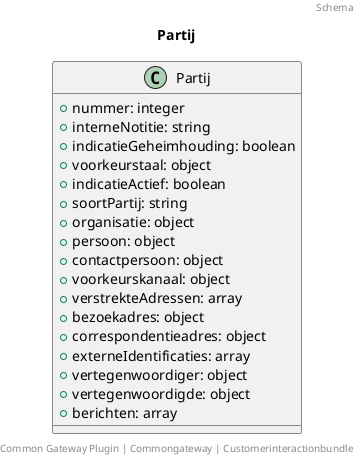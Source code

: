@startuml
title: Partij
footer: Common Gateway Plugin | Commongateway | Customerinteractionbundle 
header: Schema

class Partij {
  + nummer: integer
  + interneNotitie: string
  + indicatieGeheimhouding: boolean
  + voorkeurstaal: object
  + indicatieActief: boolean
  + soortPartij: string
  + organisatie: object
  + persoon: object
  + contactpersoon: object
  + voorkeurskanaal: object
  + verstrekteAdressen: array
  + bezoekadres: object
  + correspondentieadres: object
  + externeIdentificaties: array
  + vertegenwoordiger: object
  + vertegenwoordigde: object
  + berichten: array
}
@enduml
